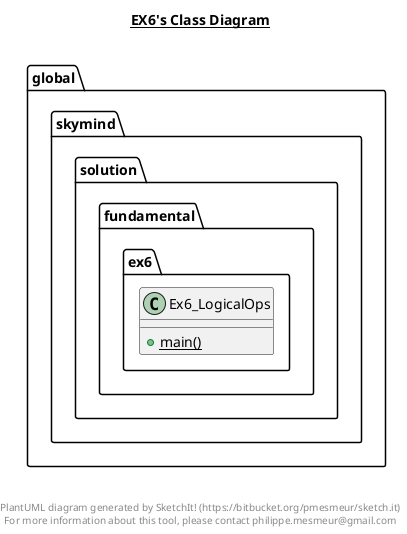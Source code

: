 @startuml

title __EX6's Class Diagram__\n

  namespace global.skymind {
    namespace solution.fundamental.ex6 {
      class global.skymind.solution.fundamental.ex6.Ex6_LogicalOps {
          {static} + main()
      }
    }
  }
  



right footer


PlantUML diagram generated by SketchIt! (https://bitbucket.org/pmesmeur/sketch.it)
For more information about this tool, please contact philippe.mesmeur@gmail.com
endfooter

@enduml
